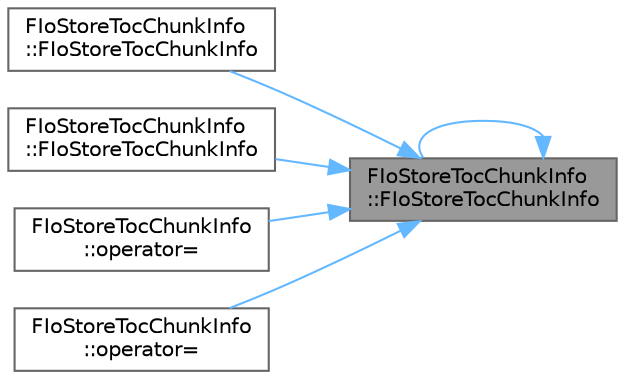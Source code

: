 digraph "FIoStoreTocChunkInfo::FIoStoreTocChunkInfo"
{
 // INTERACTIVE_SVG=YES
 // LATEX_PDF_SIZE
  bgcolor="transparent";
  edge [fontname=Helvetica,fontsize=10,labelfontname=Helvetica,labelfontsize=10];
  node [fontname=Helvetica,fontsize=10,shape=box,height=0.2,width=0.4];
  rankdir="RL";
  Node1 [id="Node000001",label="FIoStoreTocChunkInfo\l::FIoStoreTocChunkInfo",height=0.2,width=0.4,color="gray40", fillcolor="grey60", style="filled", fontcolor="black",tooltip=" "];
  Node1 -> Node1 [id="edge1_Node000001_Node000001",dir="back",color="steelblue1",style="solid",tooltip=" "];
  Node1 -> Node2 [id="edge2_Node000001_Node000002",dir="back",color="steelblue1",style="solid",tooltip=" "];
  Node2 [id="Node000002",label="FIoStoreTocChunkInfo\l::FIoStoreTocChunkInfo",height=0.2,width=0.4,color="grey40", fillcolor="white", style="filled",URL="$d3/d30/structFIoStoreTocChunkInfo.html#a3473e19993c31ed86da13c1b6613443e",tooltip=" "];
  Node1 -> Node3 [id="edge3_Node000001_Node000003",dir="back",color="steelblue1",style="solid",tooltip=" "];
  Node3 [id="Node000003",label="FIoStoreTocChunkInfo\l::FIoStoreTocChunkInfo",height=0.2,width=0.4,color="grey40", fillcolor="white", style="filled",URL="$d3/d30/structFIoStoreTocChunkInfo.html#a3bc641b5e6cafb30be5b9e2b2aac850e",tooltip=" "];
  Node1 -> Node4 [id="edge4_Node000001_Node000004",dir="back",color="steelblue1",style="solid",tooltip=" "];
  Node4 [id="Node000004",label="FIoStoreTocChunkInfo\l::operator=",height=0.2,width=0.4,color="grey40", fillcolor="white", style="filled",URL="$d3/d30/structFIoStoreTocChunkInfo.html#a177993e32a31118fcba30ab343340994",tooltip=" "];
  Node1 -> Node5 [id="edge5_Node000001_Node000005",dir="back",color="steelblue1",style="solid",tooltip=" "];
  Node5 [id="Node000005",label="FIoStoreTocChunkInfo\l::operator=",height=0.2,width=0.4,color="grey40", fillcolor="white", style="filled",URL="$d3/d30/structFIoStoreTocChunkInfo.html#a47b17b415c57e81cb74d818c56e04681",tooltip=" "];
}

